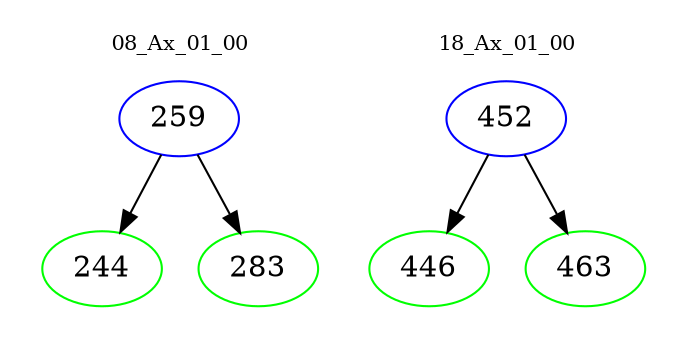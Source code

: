 digraph{
subgraph cluster_0 {
color = white
label = "08_Ax_01_00";
fontsize=10;
T0_259 [label="259", color="blue"]
T0_259 -> T0_244 [color="black"]
T0_244 [label="244", color="green"]
T0_259 -> T0_283 [color="black"]
T0_283 [label="283", color="green"]
}
subgraph cluster_1 {
color = white
label = "18_Ax_01_00";
fontsize=10;
T1_452 [label="452", color="blue"]
T1_452 -> T1_446 [color="black"]
T1_446 [label="446", color="green"]
T1_452 -> T1_463 [color="black"]
T1_463 [label="463", color="green"]
}
}
